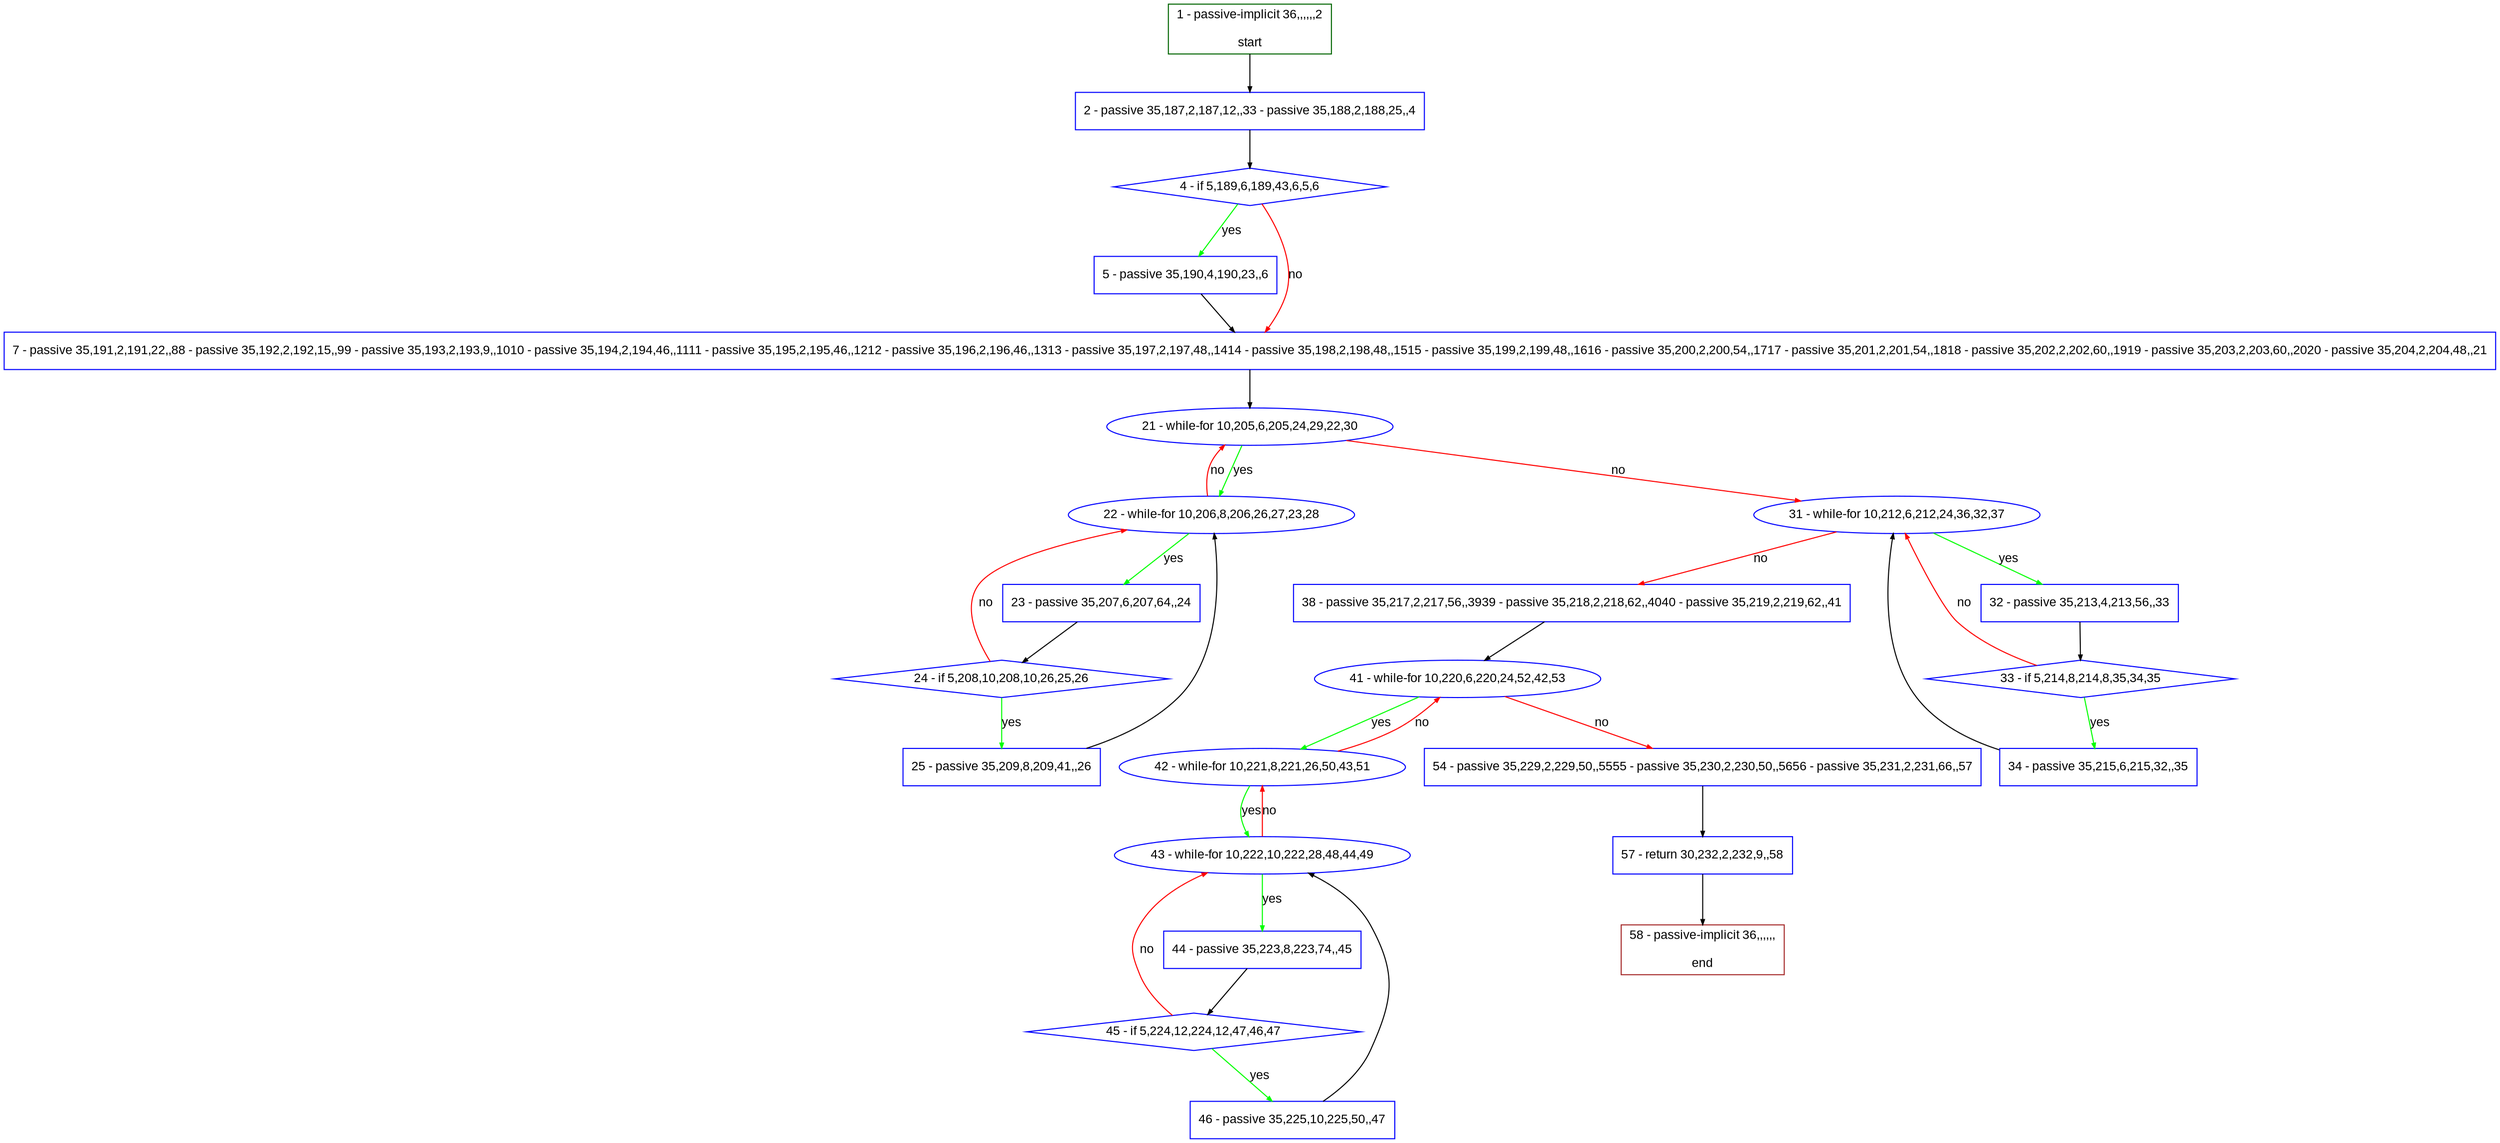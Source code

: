 digraph "" {
  graph [pack="true", label="", fontsize="12", packmode="clust", fontname="Arial", fillcolor="#FFFFCC", bgcolor="white", style="rounded,filled", compound="true"];
  node [node_initialized="no", label="", color="grey", fontsize="12", fillcolor="white", fontname="Arial", style="filled", shape="rectangle", compound="true", fixedsize="false"];
  edge [fontcolor="black", arrowhead="normal", arrowtail="none", arrowsize="0.5", ltail="", label="", color="black", fontsize="12", lhead="", fontname="Arial", dir="forward", compound="true"];
  __N1 [label="2 - passive 35,187,2,187,12,,33 - passive 35,188,2,188,25,,4", color="#0000ff", fillcolor="#ffffff", style="filled", shape="box"];
  __N2 [label="1 - passive-implicit 36,,,,,,2\n\nstart", color="#006400", fillcolor="#ffffff", style="filled", shape="box"];
  __N3 [label="4 - if 5,189,6,189,43,6,5,6", color="#0000ff", fillcolor="#ffffff", style="filled", shape="diamond"];
  __N4 [label="5 - passive 35,190,4,190,23,,6", color="#0000ff", fillcolor="#ffffff", style="filled", shape="box"];
  __N5 [label="7 - passive 35,191,2,191,22,,88 - passive 35,192,2,192,15,,99 - passive 35,193,2,193,9,,1010 - passive 35,194,2,194,46,,1111 - passive 35,195,2,195,46,,1212 - passive 35,196,2,196,46,,1313 - passive 35,197,2,197,48,,1414 - passive 35,198,2,198,48,,1515 - passive 35,199,2,199,48,,1616 - passive 35,200,2,200,54,,1717 - passive 35,201,2,201,54,,1818 - passive 35,202,2,202,60,,1919 - passive 35,203,2,203,60,,2020 - passive 35,204,2,204,48,,21", color="#0000ff", fillcolor="#ffffff", style="filled", shape="box"];
  __N6 [label="21 - while-for 10,205,6,205,24,29,22,30", color="#0000ff", fillcolor="#ffffff", style="filled", shape="oval"];
  __N7 [label="22 - while-for 10,206,8,206,26,27,23,28", color="#0000ff", fillcolor="#ffffff", style="filled", shape="oval"];
  __N8 [label="31 - while-for 10,212,6,212,24,36,32,37", color="#0000ff", fillcolor="#ffffff", style="filled", shape="oval"];
  __N9 [label="23 - passive 35,207,6,207,64,,24", color="#0000ff", fillcolor="#ffffff", style="filled", shape="box"];
  __N10 [label="24 - if 5,208,10,208,10,26,25,26", color="#0000ff", fillcolor="#ffffff", style="filled", shape="diamond"];
  __N11 [label="25 - passive 35,209,8,209,41,,26", color="#0000ff", fillcolor="#ffffff", style="filled", shape="box"];
  __N12 [label="32 - passive 35,213,4,213,56,,33", color="#0000ff", fillcolor="#ffffff", style="filled", shape="box"];
  __N13 [label="38 - passive 35,217,2,217,56,,3939 - passive 35,218,2,218,62,,4040 - passive 35,219,2,219,62,,41", color="#0000ff", fillcolor="#ffffff", style="filled", shape="box"];
  __N14 [label="33 - if 5,214,8,214,8,35,34,35", color="#0000ff", fillcolor="#ffffff", style="filled", shape="diamond"];
  __N15 [label="34 - passive 35,215,6,215,32,,35", color="#0000ff", fillcolor="#ffffff", style="filled", shape="box"];
  __N16 [label="41 - while-for 10,220,6,220,24,52,42,53", color="#0000ff", fillcolor="#ffffff", style="filled", shape="oval"];
  __N17 [label="42 - while-for 10,221,8,221,26,50,43,51", color="#0000ff", fillcolor="#ffffff", style="filled", shape="oval"];
  __N18 [label="54 - passive 35,229,2,229,50,,5555 - passive 35,230,2,230,50,,5656 - passive 35,231,2,231,66,,57", color="#0000ff", fillcolor="#ffffff", style="filled", shape="box"];
  __N19 [label="43 - while-for 10,222,10,222,28,48,44,49", color="#0000ff", fillcolor="#ffffff", style="filled", shape="oval"];
  __N20 [label="44 - passive 35,223,8,223,74,,45", color="#0000ff", fillcolor="#ffffff", style="filled", shape="box"];
  __N21 [label="45 - if 5,224,12,224,12,47,46,47", color="#0000ff", fillcolor="#ffffff", style="filled", shape="diamond"];
  __N22 [label="46 - passive 35,225,10,225,50,,47", color="#0000ff", fillcolor="#ffffff", style="filled", shape="box"];
  __N23 [label="57 - return 30,232,2,232,9,,58", color="#0000ff", fillcolor="#ffffff", style="filled", shape="box"];
  __N24 [label="58 - passive-implicit 36,,,,,,\n\nend", color="#a52a2a", fillcolor="#ffffff", style="filled", shape="box"];
  __N2 -> __N1 [arrowhead="normal", arrowtail="none", color="#000000", label="", dir="forward"];
  __N1 -> __N3 [arrowhead="normal", arrowtail="none", color="#000000", label="", dir="forward"];
  __N3 -> __N4 [arrowhead="normal", arrowtail="none", color="#00ff00", label="yes", dir="forward"];
  __N3 -> __N5 [arrowhead="normal", arrowtail="none", color="#ff0000", label="no", dir="forward"];
  __N4 -> __N5 [arrowhead="normal", arrowtail="none", color="#000000", label="", dir="forward"];
  __N5 -> __N6 [arrowhead="normal", arrowtail="none", color="#000000", label="", dir="forward"];
  __N6 -> __N7 [arrowhead="normal", arrowtail="none", color="#00ff00", label="yes", dir="forward"];
  __N7 -> __N6 [arrowhead="normal", arrowtail="none", color="#ff0000", label="no", dir="forward"];
  __N6 -> __N8 [arrowhead="normal", arrowtail="none", color="#ff0000", label="no", dir="forward"];
  __N7 -> __N9 [arrowhead="normal", arrowtail="none", color="#00ff00", label="yes", dir="forward"];
  __N9 -> __N10 [arrowhead="normal", arrowtail="none", color="#000000", label="", dir="forward"];
  __N10 -> __N7 [arrowhead="normal", arrowtail="none", color="#ff0000", label="no", dir="forward"];
  __N10 -> __N11 [arrowhead="normal", arrowtail="none", color="#00ff00", label="yes", dir="forward"];
  __N11 -> __N7 [arrowhead="normal", arrowtail="none", color="#000000", label="", dir="forward"];
  __N8 -> __N12 [arrowhead="normal", arrowtail="none", color="#00ff00", label="yes", dir="forward"];
  __N8 -> __N13 [arrowhead="normal", arrowtail="none", color="#ff0000", label="no", dir="forward"];
  __N12 -> __N14 [arrowhead="normal", arrowtail="none", color="#000000", label="", dir="forward"];
  __N14 -> __N8 [arrowhead="normal", arrowtail="none", color="#ff0000", label="no", dir="forward"];
  __N14 -> __N15 [arrowhead="normal", arrowtail="none", color="#00ff00", label="yes", dir="forward"];
  __N15 -> __N8 [arrowhead="normal", arrowtail="none", color="#000000", label="", dir="forward"];
  __N13 -> __N16 [arrowhead="normal", arrowtail="none", color="#000000", label="", dir="forward"];
  __N16 -> __N17 [arrowhead="normal", arrowtail="none", color="#00ff00", label="yes", dir="forward"];
  __N17 -> __N16 [arrowhead="normal", arrowtail="none", color="#ff0000", label="no", dir="forward"];
  __N16 -> __N18 [arrowhead="normal", arrowtail="none", color="#ff0000", label="no", dir="forward"];
  __N17 -> __N19 [arrowhead="normal", arrowtail="none", color="#00ff00", label="yes", dir="forward"];
  __N19 -> __N17 [arrowhead="normal", arrowtail="none", color="#ff0000", label="no", dir="forward"];
  __N19 -> __N20 [arrowhead="normal", arrowtail="none", color="#00ff00", label="yes", dir="forward"];
  __N20 -> __N21 [arrowhead="normal", arrowtail="none", color="#000000", label="", dir="forward"];
  __N21 -> __N19 [arrowhead="normal", arrowtail="none", color="#ff0000", label="no", dir="forward"];
  __N21 -> __N22 [arrowhead="normal", arrowtail="none", color="#00ff00", label="yes", dir="forward"];
  __N22 -> __N19 [arrowhead="normal", arrowtail="none", color="#000000", label="", dir="forward"];
  __N18 -> __N23 [arrowhead="normal", arrowtail="none", color="#000000", label="", dir="forward"];
  __N23 -> __N24 [arrowhead="normal", arrowtail="none", color="#000000", label="", dir="forward"];
}

